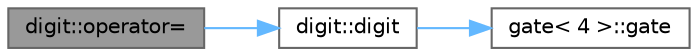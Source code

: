 digraph "digit::operator="
{
 // LATEX_PDF_SIZE
  bgcolor="transparent";
  edge [fontname=Helvetica,fontsize=10,labelfontname=Helvetica,labelfontsize=10];
  node [fontname=Helvetica,fontsize=10,shape=box,height=0.2,width=0.4];
  rankdir="LR";
  Node1 [id="Node000001",label="digit::operator=",height=0.2,width=0.4,color="gray40", fillcolor="grey60", style="filled", fontcolor="black",tooltip=" "];
  Node1 -> Node2 [id="edge1_Node000001_Node000002",color="steelblue1",style="solid",tooltip=" "];
  Node2 [id="Node000002",label="digit::digit",height=0.2,width=0.4,color="grey40", fillcolor="white", style="filled",URL="$classdigit.html#a689e30221c7eae6be4c044375d0c1164",tooltip=" "];
  Node2 -> Node3 [id="edge2_Node000002_Node000003",color="steelblue1",style="solid",tooltip=" "];
  Node3 [id="Node000003",label="gate\< 4 \>::gate",height=0.2,width=0.4,color="grey40", fillcolor="white", style="filled",URL="$classgate_3_014_01_4.html#a04f0c2166e39e502e9bf80319ebd073a",tooltip=" "];
}
